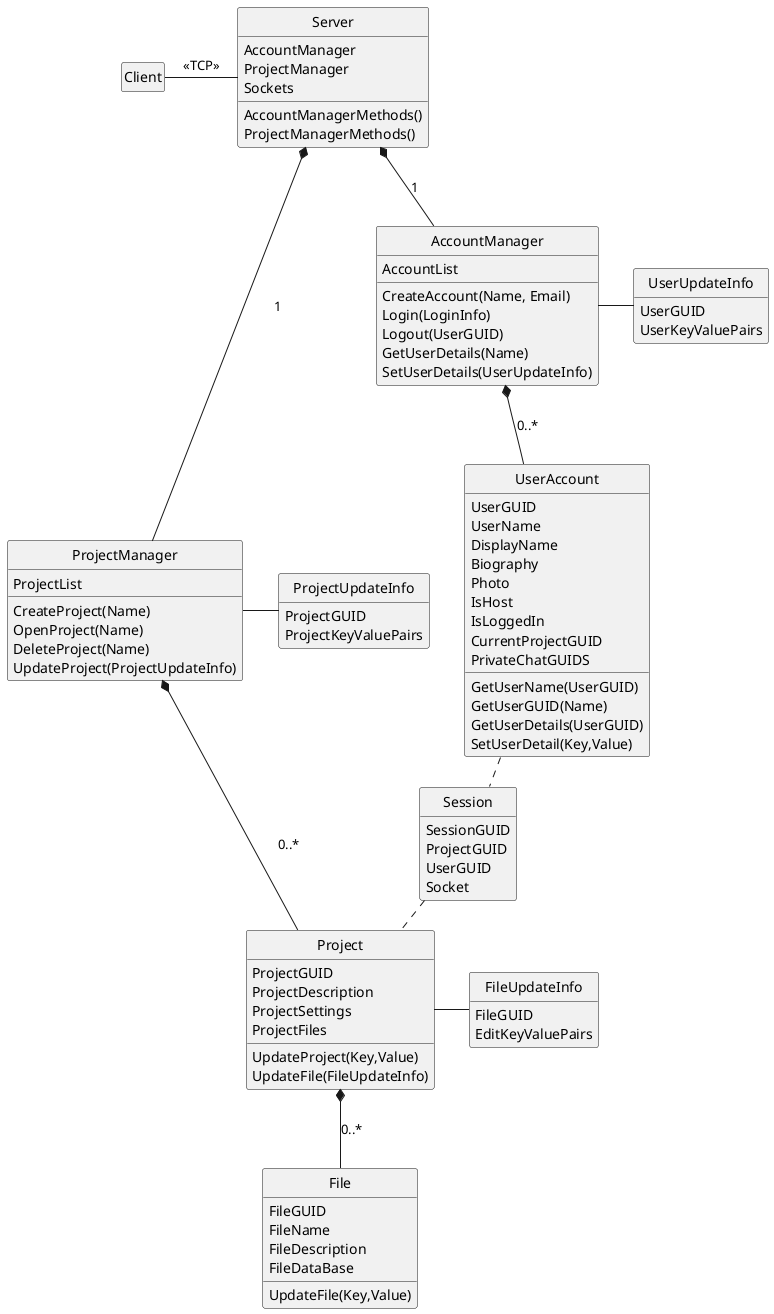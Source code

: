 @startuml
hide circle
hide empty members

class "Client" as sq

class "Server" as sqs{
	AccountManager
	ProjectManager
	Sockets
	AccountManagerMethods()
	ProjectManagerMethods()
	}

class "AccountManager" as uam{
	AccountList
	CreateAccount(Name, Email)
	Login(LoginInfo)
	Logout(UserGUID)
	GetUserDetails(Name)
	SetUserDetails(UserUpdateInfo)
	}
class "ProjectManager" as sqpm{
	ProjectList
	CreateProject(Name)
	OpenProject(Name)
	DeleteProject(Name)
	UpdateProject(ProjectUpdateInfo)
	}
class "Session" as ses{
	SessionGUID
	ProjectGUID
	UserGUID
	Socket
	}
class "UserAccount" as ua{
	UserGUID
	UserName
	DisplayName
	Biography
	Photo
	IsHost
	IsLoggedIn
	CurrentProjectGUID
	PrivateChatGUIDS
	GetUserName(UserGUID)
	GetUserGUID(Name)
	GetUserDetails(UserGUID)
	SetUserDetail(Key,Value)
	}
class "Project" as sqp{
	ProjectGUID
	ProjectDescription
	ProjectSettings
	ProjectFiles
	UpdateProject(Key,Value)
	UpdateFile(FileUpdateInfo)
	}

class "File" as sqf{
	FileGUID
	FileName
	FileDescription
	FileDataBase
	UpdateFile(Key,Value)
	}

class "UserUpdateInfo" as uaui{
	UserGUID
	UserKeyValuePairs
	}

class "ProjectUpdateInfo" as sqpui{
	ProjectGUID
	ProjectKeyValuePairs
	}

class "FileUpdateInfo" as sqfui{
	FileGUID
	EditKeyValuePairs
	}

sq -right- sqs : <<TCP>>

sqs *--- sqpm : 1
sqs *-- uam : 1

sqpm -left sqpui

ses .left. ua
ses .right. sqp

uam *-- ua : 0..*
uam - uaui

sqpm *-- sqp : 0..*

'sqp *-left- ua : Many
sqp *-- sqf : 0..*

sqp - sqfui



@enduml
